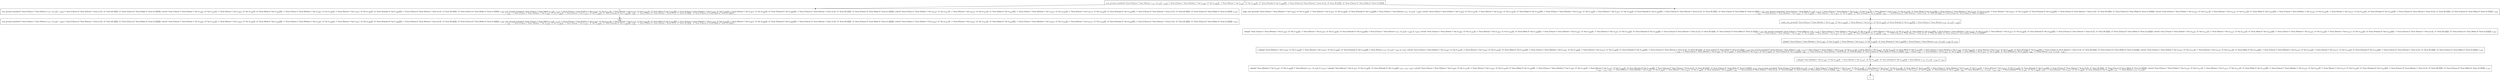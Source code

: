 digraph {
    graph [rankdir=TB
          ,bgcolor=transparent];
    node [shape=box
         ,fillcolor=white
         ,style=filled];
    0 [label=<O <BR/> non_ground_member(C Term [Clause C Term [Parent v<SUB>175</SUB> : [v<SUB>175</SUB>]] : v<SUB>128</SUB>], C Term [Clause C Term [Mother C Var [v<SUB>185</SUB>] : [C Var [v<SUB>186</SUB>]]] : C Term [Parent C Var [v<SUB>187</SUB>] : [C Var [v<SUB>188</SUB>]]] : [C Term [Female [C Var [v<SUB>189</SUB>]]]]] : C Term [Clause [C Term [Parent C Term [A []] : [C Term [B []]]]]] : [C Term [Clause [C Term [Male [C Term [A []]]]]]])>];
    1 [label=<C <BR/> non_ground_member(C Term [Clause C Term [Parent v<SUB>175</SUB> : [v<SUB>175</SUB>]] : v<SUB>128</SUB>], C Term [Clause [C Term [Parent C Term [A []] : [C Term [B []]]]]] : [C Term [Clause [C Term [Male [C Term [A []]]]]]]), solve(C Term [Clause C Term [Father C Var [v<SUB>190</SUB>] : [C Var [v<SUB>191</SUB>]]] : C Term [Parent C Var [v<SUB>192</SUB>] : [C Var [v<SUB>193</SUB>]]] : [C Term [Male [C Var [v<SUB>194</SUB>]]]]] : C Term [Clause C Term [Mother C Var [v<SUB>195</SUB>] : [C Var [v<SUB>196</SUB>]]] : C Term [Parent C Var [v<SUB>197</SUB>] : [C Var [v<SUB>198</SUB>]]] : [C Term [Female [C Var [v<SUB>199</SUB>]]]]] : C Term [Clause [C Term [Parent C Term [A []] : [C Term [B []]]]]] : [C Term [Clause [C Term [Male [C Term [A []]]]]]], v<SUB>128</SUB>), non_ground_member(C Term [Clause C Term [Male [v<SUB>175</SUB>]] : v<SUB>133</SUB>], C Term [Clause C Term [Father C Var [v<SUB>200</SUB>] : [C Var [v<SUB>201</SUB>]]] : C Term [Parent C Var [v<SUB>202</SUB>] : [C Var [v<SUB>203</SUB>]]] : [C Term [Male [C Var [v<SUB>204</SUB>]]]]] : C Term [Clause C Term [Mother C Var [v<SUB>205</SUB>] : [C Var [v<SUB>206</SUB>]]] : C Term [Parent C Var [v<SUB>207</SUB>] : [C Var [v<SUB>208</SUB>]]] : [C Term [Female [C Var [v<SUB>209</SUB>]]]]] : C Term [Clause [C Term [Parent C Term [A []] : [C Term [B []]]]]] : [C Term [Clause [C Term [Male [C Term [A []]]]]]]), solve(C Term [Clause C Term [Father C Var [v<SUB>210</SUB>] : [C Var [v<SUB>211</SUB>]]] : C Term [Parent C Var [v<SUB>212</SUB>] : [C Var [v<SUB>213</SUB>]]] : [C Term [Male [C Var [v<SUB>214</SUB>]]]]] : C Term [Clause C Term [Mother C Var [v<SUB>215</SUB>] : [C Var [v<SUB>216</SUB>]]] : C Term [Parent C Var [v<SUB>217</SUB>] : [C Var [v<SUB>218</SUB>]]] : [C Term [Female [C Var [v<SUB>219</SUB>]]]]] : C Term [Clause [C Term [Parent C Term [A []] : [C Term [B []]]]]] : [C Term [Clause [C Term [Male [C Term [A []]]]]]], v<SUB>133</SUB>) <BR/>  [ v<SUB>255</SUB> &rarr; C Term [Clause C Term [Mother C Var [v<SUB>185</SUB>] : [C Var [v<SUB>186</SUB>]]] : C Term [Parent C Var [v<SUB>187</SUB>] : [C Var [v<SUB>188</SUB>]]] : [C Term [Female [C Var [v<SUB>189</SUB>]]]]], v<SUB>256</SUB> &rarr; C Term [Clause [C Term [Parent C Term [A []] : [C Term [B []]]]]] : [C Term [Clause [C Term [Male [C Term [A []]]]]]] ] >];
    2 [label=<C <BR/> make_non_ground(C Term [Clause C Term [Mother C Var [v<SUB>185</SUB>] : [C Var [v<SUB>186</SUB>]]] : C Term [Parent C Var [v<SUB>187</SUB>] : [C Var [v<SUB>188</SUB>]]] : [C Term [Female [C Var [v<SUB>189</SUB>]]]]], C Term [Clause C Term [Parent v<SUB>175</SUB> : [v<SUB>175</SUB>]] : v<SUB>128</SUB>]), solve(C Term [Clause C Term [Father C Var [v<SUB>190</SUB>] : [C Var [v<SUB>191</SUB>]]] : C Term [Parent C Var [v<SUB>192</SUB>] : [C Var [v<SUB>193</SUB>]]] : [C Term [Male [C Var [v<SUB>194</SUB>]]]]] : C Term [Clause C Term [Mother C Var [v<SUB>195</SUB>] : [C Var [v<SUB>196</SUB>]]] : C Term [Parent C Var [v<SUB>197</SUB>] : [C Var [v<SUB>198</SUB>]]] : [C Term [Female [C Var [v<SUB>199</SUB>]]]]] : C Term [Clause [C Term [Parent C Term [A []] : [C Term [B []]]]]] : [C Term [Clause [C Term [Male [C Term [A []]]]]]], v<SUB>128</SUB>), non_ground_member(C Term [Clause C Term [Male [v<SUB>175</SUB>]] : v<SUB>133</SUB>], C Term [Clause C Term [Father C Var [v<SUB>200</SUB>] : [C Var [v<SUB>201</SUB>]]] : C Term [Parent C Var [v<SUB>202</SUB>] : [C Var [v<SUB>203</SUB>]]] : [C Term [Male [C Var [v<SUB>204</SUB>]]]]] : C Term [Clause C Term [Mother C Var [v<SUB>205</SUB>] : [C Var [v<SUB>206</SUB>]]] : C Term [Parent C Var [v<SUB>207</SUB>] : [C Var [v<SUB>208</SUB>]]] : [C Term [Female [C Var [v<SUB>209</SUB>]]]]] : C Term [Clause [C Term [Parent C Term [A []] : [C Term [B []]]]]] : [C Term [Clause [C Term [Male [C Term [A []]]]]]]), solve(C Term [Clause C Term [Father C Var [v<SUB>210</SUB>] : [C Var [v<SUB>211</SUB>]]] : C Term [Parent C Var [v<SUB>212</SUB>] : [C Var [v<SUB>213</SUB>]]] : [C Term [Male [C Var [v<SUB>214</SUB>]]]]] : C Term [Clause C Term [Mother C Var [v<SUB>215</SUB>] : [C Var [v<SUB>216</SUB>]]] : C Term [Parent C Var [v<SUB>217</SUB>] : [C Var [v<SUB>218</SUB>]]] : [C Term [Female [C Var [v<SUB>219</SUB>]]]]] : C Term [Clause [C Term [Parent C Term [A []] : [C Term [B []]]]]] : [C Term [Clause [C Term [Male [C Term [A []]]]]]], v<SUB>133</SUB>) <BR/>  [ v<SUB>255</SUB> &rarr; C Term [Clause C Term [Mother C Var [v<SUB>185</SUB>] : [C Var [v<SUB>186</SUB>]]] : C Term [Parent C Var [v<SUB>187</SUB>] : [C Var [v<SUB>188</SUB>]]] : [C Term [Female [C Var [v<SUB>189</SUB>]]]]], v<SUB>256</SUB> &rarr; C Term [Clause [C Term [Parent C Term [A []] : [C Term [B []]]]]] : [C Term [Clause [C Term [Male [C Term [A []]]]]]] ] >];
    3 [label=<Leaf <BR/> non_ground_member(C Term [Clause C Term [Parent v<SUB>175</SUB> : [v<SUB>175</SUB>]] : v<SUB>128</SUB>], C Term [Clause [C Term [Parent C Term [A []] : [C Term [B []]]]]] : [C Term [Clause [C Term [Male [C Term [A []]]]]]]), solve(C Term [Clause C Term [Father C Var [v<SUB>190</SUB>] : [C Var [v<SUB>191</SUB>]]] : C Term [Parent C Var [v<SUB>192</SUB>] : [C Var [v<SUB>193</SUB>]]] : [C Term [Male [C Var [v<SUB>194</SUB>]]]]] : C Term [Clause C Term [Mother C Var [v<SUB>195</SUB>] : [C Var [v<SUB>196</SUB>]]] : C Term [Parent C Var [v<SUB>197</SUB>] : [C Var [v<SUB>198</SUB>]]] : [C Term [Female [C Var [v<SUB>199</SUB>]]]]] : C Term [Clause [C Term [Parent C Term [A []] : [C Term [B []]]]]] : [C Term [Clause [C Term [Male [C Term [A []]]]]]], v<SUB>128</SUB>), non_ground_member(C Term [Clause C Term [Male [v<SUB>175</SUB>]] : v<SUB>133</SUB>], C Term [Clause C Term [Father C Var [v<SUB>200</SUB>] : [C Var [v<SUB>201</SUB>]]] : C Term [Parent C Var [v<SUB>202</SUB>] : [C Var [v<SUB>203</SUB>]]] : [C Term [Male [C Var [v<SUB>204</SUB>]]]]] : C Term [Clause C Term [Mother C Var [v<SUB>205</SUB>] : [C Var [v<SUB>206</SUB>]]] : C Term [Parent C Var [v<SUB>207</SUB>] : [C Var [v<SUB>208</SUB>]]] : [C Term [Female [C Var [v<SUB>209</SUB>]]]]] : C Term [Clause [C Term [Parent C Term [A []] : [C Term [B []]]]]] : [C Term [Clause [C Term [Male [C Term [A []]]]]]]), solve(C Term [Clause C Term [Father C Var [v<SUB>210</SUB>] : [C Var [v<SUB>211</SUB>]]] : C Term [Parent C Var [v<SUB>212</SUB>] : [C Var [v<SUB>213</SUB>]]] : [C Term [Male [C Var [v<SUB>214</SUB>]]]]] : C Term [Clause C Term [Mother C Var [v<SUB>215</SUB>] : [C Var [v<SUB>216</SUB>]]] : C Term [Parent C Var [v<SUB>217</SUB>] : [C Var [v<SUB>218</SUB>]]] : [C Term [Female [C Var [v<SUB>219</SUB>]]]]] : C Term [Clause [C Term [Parent C Term [A []] : [C Term [B []]]]]] : [C Term [Clause [C Term [Male [C Term [A []]]]]]], v<SUB>133</SUB>) <BR/>  [ v<SUB>255</SUB> &rarr; C Term [Clause C Term [Mother C Var [v<SUB>185</SUB>] : [C Var [v<SUB>186</SUB>]]] : C Term [Parent C Var [v<SUB>187</SUB>] : [C Var [v<SUB>188</SUB>]]] : [C Term [Female [C Var [v<SUB>189</SUB>]]]]], v<SUB>256</SUB> &rarr; C Term [Clause [C Term [Parent C Term [A []] : [C Term [B []]]]]] : [C Term [Clause [C Term [Male [C Term [A []]]]]]] ] >];
    4 [label=<O <BR/> make_non_ground(C Term [Clause C Term [Mother C Var [v<SUB>185</SUB>] : [C Var [v<SUB>186</SUB>]]] : C Term [Parent C Var [v<SUB>187</SUB>] : [C Var [v<SUB>188</SUB>]]] : [C Term [Female [C Var [v<SUB>189</SUB>]]]]], C Term [Clause C Term [Parent v<SUB>175</SUB> : [v<SUB>175</SUB>]] : v<SUB>128</SUB>])>];
    5 [label=<C <BR/> mkng(C Term [Clause C Term [Mother C Var [v<SUB>185</SUB>] : [C Var [v<SUB>186</SUB>]]] : C Term [Parent C Var [v<SUB>187</SUB>] : [C Var [v<SUB>188</SUB>]]] : [C Term [Female [C Var [v<SUB>189</SUB>]]]]], C Term [Clause C Term [Parent v<SUB>175</SUB> : [v<SUB>175</SUB>]] : v<SUB>128</SUB>], [], v<SUB>257</SUB>), solve(C Term [Clause C Term [Father C Var [v<SUB>190</SUB>] : [C Var [v<SUB>191</SUB>]]] : C Term [Parent C Var [v<SUB>192</SUB>] : [C Var [v<SUB>193</SUB>]]] : [C Term [Male [C Var [v<SUB>194</SUB>]]]]] : C Term [Clause C Term [Mother C Var [v<SUB>195</SUB>] : [C Var [v<SUB>196</SUB>]]] : C Term [Parent C Var [v<SUB>197</SUB>] : [C Var [v<SUB>198</SUB>]]] : [C Term [Female [C Var [v<SUB>199</SUB>]]]]] : C Term [Clause [C Term [Parent C Term [A []] : [C Term [B []]]]]] : [C Term [Clause [C Term [Male [C Term [A []]]]]]], v<SUB>128</SUB>), non_ground_member(C Term [Clause C Term [Male [v<SUB>175</SUB>]] : v<SUB>133</SUB>], C Term [Clause C Term [Father C Var [v<SUB>200</SUB>] : [C Var [v<SUB>201</SUB>]]] : C Term [Parent C Var [v<SUB>202</SUB>] : [C Var [v<SUB>203</SUB>]]] : [C Term [Male [C Var [v<SUB>204</SUB>]]]]] : C Term [Clause C Term [Mother C Var [v<SUB>205</SUB>] : [C Var [v<SUB>206</SUB>]]] : C Term [Parent C Var [v<SUB>207</SUB>] : [C Var [v<SUB>208</SUB>]]] : [C Term [Female [C Var [v<SUB>209</SUB>]]]]] : C Term [Clause [C Term [Parent C Term [A []] : [C Term [B []]]]]] : [C Term [Clause [C Term [Male [C Term [A []]]]]]]), solve(C Term [Clause C Term [Father C Var [v<SUB>210</SUB>] : [C Var [v<SUB>211</SUB>]]] : C Term [Parent C Var [v<SUB>212</SUB>] : [C Var [v<SUB>213</SUB>]]] : [C Term [Male [C Var [v<SUB>214</SUB>]]]]] : C Term [Clause C Term [Mother C Var [v<SUB>215</SUB>] : [C Var [v<SUB>216</SUB>]]] : C Term [Parent C Var [v<SUB>217</SUB>] : [C Var [v<SUB>218</SUB>]]] : [C Term [Female [C Var [v<SUB>219</SUB>]]]]] : C Term [Clause [C Term [Parent C Term [A []] : [C Term [B []]]]]] : [C Term [Clause [C Term [Male [C Term [A []]]]]]], v<SUB>133</SUB>) <BR/>  [ v<SUB>255</SUB> &rarr; C Term [Clause C Term [Mother C Var [v<SUB>185</SUB>] : [C Var [v<SUB>186</SUB>]]] : C Term [Parent C Var [v<SUB>187</SUB>] : [C Var [v<SUB>188</SUB>]]] : [C Term [Female [C Var [v<SUB>189</SUB>]]]]], v<SUB>256</SUB> &rarr; C Term [Clause [C Term [Parent C Term [A []] : [C Term [B []]]]]] : [C Term [Clause [C Term [Male [C Term [A []]]]]]] ] >];
    6 [label=<O <BR/> mkng(C Term [Clause C Term [Mother C Var [v<SUB>185</SUB>] : [C Var [v<SUB>186</SUB>]]] : C Term [Parent C Var [v<SUB>187</SUB>] : [C Var [v<SUB>188</SUB>]]] : [C Term [Female [C Var [v<SUB>189</SUB>]]]]], C Term [Clause C Term [Parent v<SUB>175</SUB> : [v<SUB>175</SUB>]] : v<SUB>128</SUB>], [], v<SUB>257</SUB>)>];
    7 [label=<C <BR/> l_mkng(C Term [Mother C Var [v<SUB>185</SUB>] : [C Var [v<SUB>186</SUB>]]] : C Term [Parent C Var [v<SUB>187</SUB>] : [C Var [v<SUB>188</SUB>]]] : [C Term [Female [C Var [v<SUB>189</SUB>]]]], C Term [Parent v<SUB>175</SUB> : [v<SUB>175</SUB>]] : v<SUB>128</SUB>, [], v<SUB>257</SUB>), solve(C Term [Clause C Term [Father C Var [v<SUB>190</SUB>] : [C Var [v<SUB>191</SUB>]]] : C Term [Parent C Var [v<SUB>192</SUB>] : [C Var [v<SUB>193</SUB>]]] : [C Term [Male [C Var [v<SUB>194</SUB>]]]]] : C Term [Clause C Term [Mother C Var [v<SUB>195</SUB>] : [C Var [v<SUB>196</SUB>]]] : C Term [Parent C Var [v<SUB>197</SUB>] : [C Var [v<SUB>198</SUB>]]] : [C Term [Female [C Var [v<SUB>199</SUB>]]]]] : C Term [Clause [C Term [Parent C Term [A []] : [C Term [B []]]]]] : [C Term [Clause [C Term [Male [C Term [A []]]]]]], v<SUB>128</SUB>), non_ground_member(C Term [Clause C Term [Male [v<SUB>175</SUB>]] : v<SUB>133</SUB>], C Term [Clause C Term [Father C Var [v<SUB>200</SUB>] : [C Var [v<SUB>201</SUB>]]] : C Term [Parent C Var [v<SUB>202</SUB>] : [C Var [v<SUB>203</SUB>]]] : [C Term [Male [C Var [v<SUB>204</SUB>]]]]] : C Term [Clause C Term [Mother C Var [v<SUB>205</SUB>] : [C Var [v<SUB>206</SUB>]]] : C Term [Parent C Var [v<SUB>207</SUB>] : [C Var [v<SUB>208</SUB>]]] : [C Term [Female [C Var [v<SUB>209</SUB>]]]]] : C Term [Clause [C Term [Parent C Term [A []] : [C Term [B []]]]]] : [C Term [Clause [C Term [Male [C Term [A []]]]]]]), solve(C Term [Clause C Term [Father C Var [v<SUB>210</SUB>] : [C Var [v<SUB>211</SUB>]]] : C Term [Parent C Var [v<SUB>212</SUB>] : [C Var [v<SUB>213</SUB>]]] : [C Term [Male [C Var [v<SUB>214</SUB>]]]]] : C Term [Clause C Term [Mother C Var [v<SUB>215</SUB>] : [C Var [v<SUB>216</SUB>]]] : C Term [Parent C Var [v<SUB>217</SUB>] : [C Var [v<SUB>218</SUB>]]] : [C Term [Female [C Var [v<SUB>219</SUB>]]]]] : C Term [Clause [C Term [Parent C Term [A []] : [C Term [B []]]]]] : [C Term [Clause [C Term [Male [C Term [A []]]]]]], v<SUB>133</SUB>) <BR/>  [ v<SUB>255</SUB> &rarr; C Term [Clause C Term [Mother C Var [v<SUB>185</SUB>] : [C Var [v<SUB>186</SUB>]]] : C Term [Parent C Var [v<SUB>187</SUB>] : [C Var [v<SUB>188</SUB>]]] : [C Term [Female [C Var [v<SUB>189</SUB>]]]]], v<SUB>256</SUB> &rarr; C Term [Clause [C Term [Parent C Term [A []] : [C Term [B []]]]]] : [C Term [Clause [C Term [Male [C Term [A []]]]]]], v<SUB>266</SUB> &rarr; Clause, v<SUB>267</SUB> &rarr; C Term [Mother C Var [v<SUB>185</SUB>] : [C Var [v<SUB>186</SUB>]]] : C Term [Parent C Var [v<SUB>187</SUB>] : [C Var [v<SUB>188</SUB>]]] : [C Term [Female [C Var [v<SUB>189</SUB>]]]], v<SUB>268</SUB> &rarr; C Term [Parent v<SUB>175</SUB> : [v<SUB>175</SUB>]] : v<SUB>128</SUB> ] >];
    8 [label=<O <BR/> l_mkng(C Term [Mother C Var [v<SUB>185</SUB>] : [C Var [v<SUB>186</SUB>]]] : C Term [Parent C Var [v<SUB>187</SUB>] : [C Var [v<SUB>188</SUB>]]] : [C Term [Female [C Var [v<SUB>189</SUB>]]]], C Term [Parent v<SUB>175</SUB> : [v<SUB>175</SUB>]] : v<SUB>128</SUB>, [], v<SUB>257</SUB>)>];
    9 [label=<C <BR/> mkng(C Term [Mother C Var [v<SUB>185</SUB>] : [C Var [v<SUB>186</SUB>]]], C Term [Parent v<SUB>175</SUB> : [v<SUB>175</SUB>]], [], v<SUB>273</SUB>), l_mkng(C Term [Parent C Var [v<SUB>187</SUB>] : [C Var [v<SUB>188</SUB>]]] : [C Term [Female [C Var [v<SUB>189</SUB>]]]], v<SUB>272</SUB>, v<SUB>273</SUB>, v<SUB>257</SUB>), solve(C Term [Clause C Term [Father C Var [v<SUB>190</SUB>] : [C Var [v<SUB>191</SUB>]]] : C Term [Parent C Var [v<SUB>192</SUB>] : [C Var [v<SUB>193</SUB>]]] : [C Term [Male [C Var [v<SUB>194</SUB>]]]]] : C Term [Clause C Term [Mother C Var [v<SUB>195</SUB>] : [C Var [v<SUB>196</SUB>]]] : C Term [Parent C Var [v<SUB>197</SUB>] : [C Var [v<SUB>198</SUB>]]] : [C Term [Female [C Var [v<SUB>199</SUB>]]]]] : C Term [Clause [C Term [Parent C Term [A []] : [C Term [B []]]]]] : [C Term [Clause [C Term [Male [C Term [A []]]]]]], v<SUB>272</SUB>), non_ground_member(C Term [Clause C Term [Male [v<SUB>175</SUB>]] : v<SUB>133</SUB>], C Term [Clause C Term [Father C Var [v<SUB>200</SUB>] : [C Var [v<SUB>201</SUB>]]] : C Term [Parent C Var [v<SUB>202</SUB>] : [C Var [v<SUB>203</SUB>]]] : [C Term [Male [C Var [v<SUB>204</SUB>]]]]] : C Term [Clause C Term [Mother C Var [v<SUB>205</SUB>] : [C Var [v<SUB>206</SUB>]]] : C Term [Parent C Var [v<SUB>207</SUB>] : [C Var [v<SUB>208</SUB>]]] : [C Term [Female [C Var [v<SUB>209</SUB>]]]]] : C Term [Clause [C Term [Parent C Term [A []] : [C Term [B []]]]]] : [C Term [Clause [C Term [Male [C Term [A []]]]]]]), solve(C Term [Clause C Term [Father C Var [v<SUB>210</SUB>] : [C Var [v<SUB>211</SUB>]]] : C Term [Parent C Var [v<SUB>212</SUB>] : [C Var [v<SUB>213</SUB>]]] : [C Term [Male [C Var [v<SUB>214</SUB>]]]]] : C Term [Clause C Term [Mother C Var [v<SUB>215</SUB>] : [C Var [v<SUB>216</SUB>]]] : C Term [Parent C Var [v<SUB>217</SUB>] : [C Var [v<SUB>218</SUB>]]] : [C Term [Female [C Var [v<SUB>219</SUB>]]]]] : C Term [Clause [C Term [Parent C Term [A []] : [C Term [B []]]]]] : [C Term [Clause [C Term [Male [C Term [A []]]]]]], v<SUB>133</SUB>) <BR/>  [ v<SUB>128</SUB> &rarr; v<SUB>272</SUB>, v<SUB>255</SUB> &rarr; C Term [Clause C Term [Mother C Var [v<SUB>185</SUB>] : [C Var [v<SUB>186</SUB>]]] : C Term [Parent C Var [v<SUB>187</SUB>] : [C Var [v<SUB>188</SUB>]]] : [C Term [Female [C Var [v<SUB>189</SUB>]]]]], v<SUB>256</SUB> &rarr; C Term [Clause [C Term [Parent C Term [A []] : [C Term [B []]]]]] : [C Term [Clause [C Term [Male [C Term [A []]]]]]], v<SUB>266</SUB> &rarr; Clause, v<SUB>267</SUB> &rarr; C Term [Mother C Var [v<SUB>185</SUB>] : [C Var [v<SUB>186</SUB>]]] : C Term [Parent C Var [v<SUB>187</SUB>] : [C Var [v<SUB>188</SUB>]]] : [C Term [Female [C Var [v<SUB>189</SUB>]]]], v<SUB>268</SUB> &rarr; C Term [Parent v<SUB>175</SUB> : [v<SUB>175</SUB>]] : v<SUB>128</SUB>, v<SUB>269</SUB> &rarr; C Term [Mother C Var [v<SUB>185</SUB>] : [C Var [v<SUB>186</SUB>]]], v<SUB>270</SUB> &rarr; C Term [Parent C Var [v<SUB>187</SUB>] : [C Var [v<SUB>188</SUB>]]] : [C Term [Female [C Var [v<SUB>189</SUB>]]]], v<SUB>271</SUB> &rarr; C Term [Parent v<SUB>175</SUB> : [v<SUB>175</SUB>]] ] >];
    10 [label=<_|_>];
    0 -> 1 [label=""];
    0 -> 2 [label=""];
    1 -> 3 [label=""];
    2 -> 4 [label=""];
    4 -> 5 [label=""];
    5 -> 6 [label=""];
    6 -> 7 [label=""];
    7 -> 8 [label=""];
    8 -> 9 [label=""];
    9 -> 10 [label=""];
}